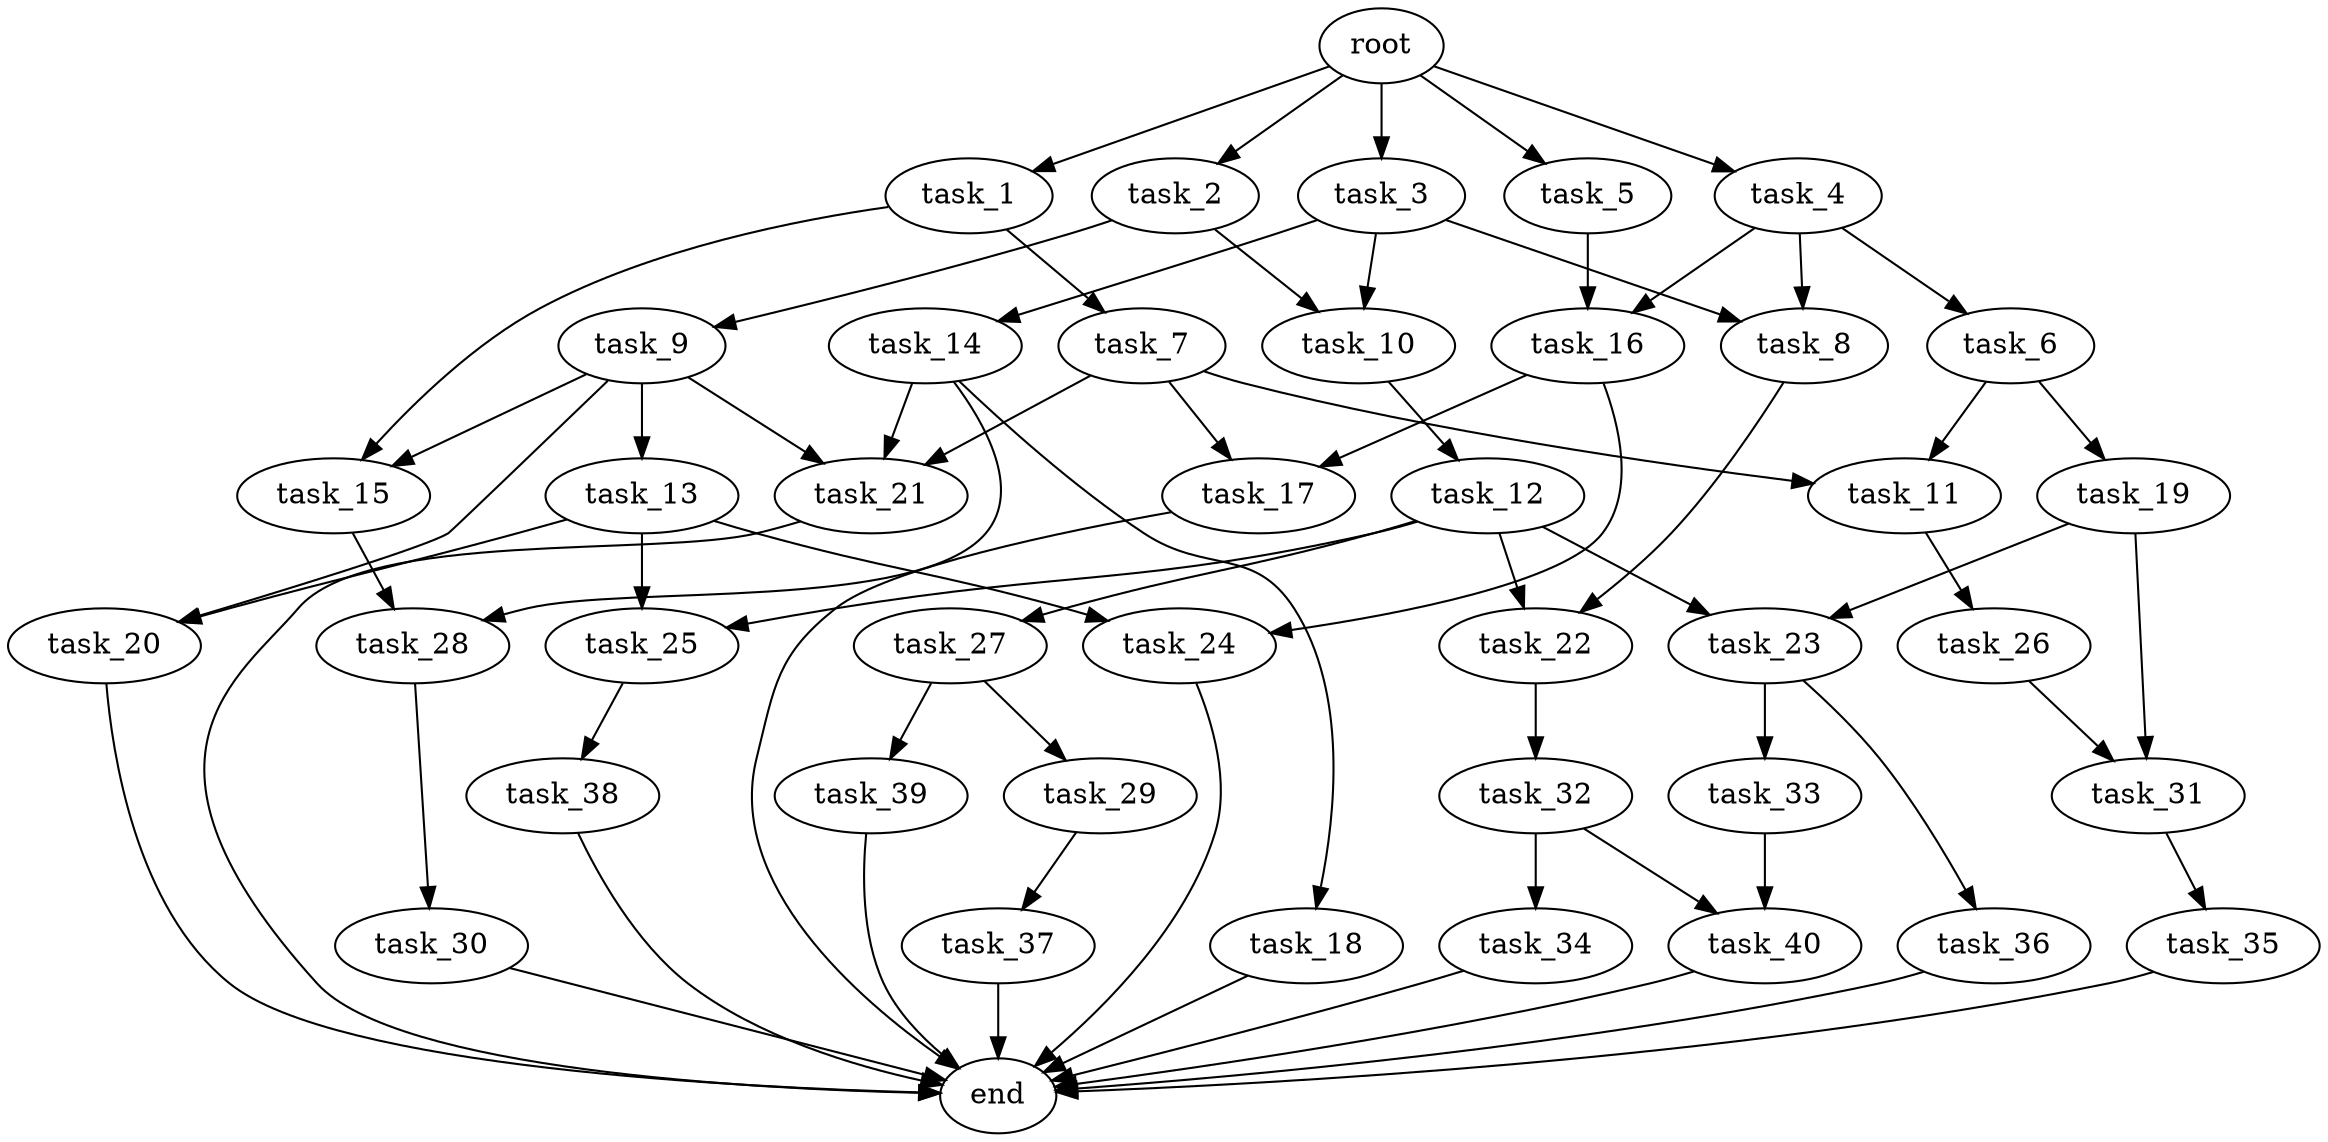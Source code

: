 digraph G {
  root [size="0.000000e+00"];
  task_1 [size="3.131497e+09"];
  task_2 [size="5.046421e+09"];
  task_3 [size="7.508829e+09"];
  task_4 [size="7.545687e+09"];
  task_5 [size="4.647330e+09"];
  task_6 [size="7.490274e+09"];
  task_7 [size="7.688253e+09"];
  task_8 [size="6.689691e+09"];
  task_9 [size="1.952394e+09"];
  task_10 [size="6.733672e+09"];
  task_11 [size="2.007319e+08"];
  task_12 [size="7.444388e+09"];
  task_13 [size="1.219484e+09"];
  task_14 [size="2.412070e+09"];
  task_15 [size="5.845346e+09"];
  task_16 [size="1.053419e+08"];
  task_17 [size="9.585301e+09"];
  task_18 [size="5.326850e+09"];
  task_19 [size="8.528460e+09"];
  task_20 [size="9.847604e+09"];
  task_21 [size="3.074430e+09"];
  task_22 [size="6.463537e+09"];
  task_23 [size="3.152176e+09"];
  task_24 [size="1.213505e+09"];
  task_25 [size="7.235346e+09"];
  task_26 [size="4.235831e+08"];
  task_27 [size="5.916490e+08"];
  task_28 [size="5.311657e+09"];
  task_29 [size="8.263691e+09"];
  task_30 [size="7.976213e+09"];
  task_31 [size="8.555997e+09"];
  task_32 [size="7.172071e+09"];
  task_33 [size="4.281223e+08"];
  task_34 [size="3.278075e+09"];
  task_35 [size="8.793317e+09"];
  task_36 [size="2.994069e+09"];
  task_37 [size="7.146622e+09"];
  task_38 [size="2.066634e+09"];
  task_39 [size="6.977183e+08"];
  task_40 [size="3.433167e+09"];
  end [size="0.000000e+00"];

  root -> task_1 [size="1.000000e-12"];
  root -> task_2 [size="1.000000e-12"];
  root -> task_3 [size="1.000000e-12"];
  root -> task_4 [size="1.000000e-12"];
  root -> task_5 [size="1.000000e-12"];
  task_1 -> task_7 [size="7.688253e+08"];
  task_1 -> task_15 [size="2.922673e+08"];
  task_2 -> task_9 [size="1.952394e+08"];
  task_2 -> task_10 [size="3.366836e+08"];
  task_3 -> task_8 [size="3.344845e+08"];
  task_3 -> task_10 [size="3.366836e+08"];
  task_3 -> task_14 [size="2.412070e+08"];
  task_4 -> task_6 [size="7.490274e+08"];
  task_4 -> task_8 [size="3.344845e+08"];
  task_4 -> task_16 [size="5.267095e+06"];
  task_5 -> task_16 [size="5.267095e+06"];
  task_6 -> task_11 [size="1.003660e+07"];
  task_6 -> task_19 [size="8.528460e+08"];
  task_7 -> task_11 [size="1.003660e+07"];
  task_7 -> task_17 [size="4.792650e+08"];
  task_7 -> task_21 [size="1.024810e+08"];
  task_8 -> task_22 [size="3.231768e+08"];
  task_9 -> task_13 [size="1.219484e+08"];
  task_9 -> task_15 [size="2.922673e+08"];
  task_9 -> task_20 [size="4.923802e+08"];
  task_9 -> task_21 [size="1.024810e+08"];
  task_10 -> task_12 [size="7.444388e+08"];
  task_11 -> task_26 [size="4.235831e+07"];
  task_12 -> task_22 [size="3.231768e+08"];
  task_12 -> task_23 [size="1.576088e+08"];
  task_12 -> task_25 [size="3.617673e+08"];
  task_12 -> task_27 [size="5.916490e+07"];
  task_13 -> task_20 [size="4.923802e+08"];
  task_13 -> task_24 [size="6.067523e+07"];
  task_13 -> task_25 [size="3.617673e+08"];
  task_14 -> task_18 [size="5.326850e+08"];
  task_14 -> task_21 [size="1.024810e+08"];
  task_14 -> task_28 [size="2.655828e+08"];
  task_15 -> task_28 [size="2.655828e+08"];
  task_16 -> task_17 [size="4.792650e+08"];
  task_16 -> task_24 [size="6.067523e+07"];
  task_17 -> end [size="1.000000e-12"];
  task_18 -> end [size="1.000000e-12"];
  task_19 -> task_23 [size="1.576088e+08"];
  task_19 -> task_31 [size="4.277998e+08"];
  task_20 -> end [size="1.000000e-12"];
  task_21 -> end [size="1.000000e-12"];
  task_22 -> task_32 [size="7.172071e+08"];
  task_23 -> task_33 [size="4.281223e+07"];
  task_23 -> task_36 [size="2.994069e+08"];
  task_24 -> end [size="1.000000e-12"];
  task_25 -> task_38 [size="2.066634e+08"];
  task_26 -> task_31 [size="4.277998e+08"];
  task_27 -> task_29 [size="8.263691e+08"];
  task_27 -> task_39 [size="6.977183e+07"];
  task_28 -> task_30 [size="7.976213e+08"];
  task_29 -> task_37 [size="7.146622e+08"];
  task_30 -> end [size="1.000000e-12"];
  task_31 -> task_35 [size="8.793317e+08"];
  task_32 -> task_34 [size="3.278075e+08"];
  task_32 -> task_40 [size="1.716584e+08"];
  task_33 -> task_40 [size="1.716584e+08"];
  task_34 -> end [size="1.000000e-12"];
  task_35 -> end [size="1.000000e-12"];
  task_36 -> end [size="1.000000e-12"];
  task_37 -> end [size="1.000000e-12"];
  task_38 -> end [size="1.000000e-12"];
  task_39 -> end [size="1.000000e-12"];
  task_40 -> end [size="1.000000e-12"];
}
